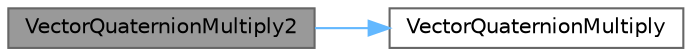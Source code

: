 digraph "VectorQuaternionMultiply2"
{
 // INTERACTIVE_SVG=YES
 // LATEX_PDF_SIZE
  bgcolor="transparent";
  edge [fontname=Helvetica,fontsize=10,labelfontname=Helvetica,labelfontsize=10];
  node [fontname=Helvetica,fontsize=10,shape=box,height=0.2,width=0.4];
  rankdir="LR";
  Node1 [id="Node000001",label="VectorQuaternionMultiply2",height=0.2,width=0.4,color="gray40", fillcolor="grey60", style="filled", fontcolor="black",tooltip="Multiplies two quaternions; the order matters."];
  Node1 -> Node2 [id="edge1_Node000001_Node000002",color="steelblue1",style="solid",tooltip=" "];
  Node2 [id="Node000002",label="VectorQuaternionMultiply",height=0.2,width=0.4,color="grey40", fillcolor="white", style="filled",URL="$dd/d4d/UnrealMathFPU_8h.html#a3fc694000579a67fb188f232a27c3935",tooltip="Multiplies two quaternions; the order matters."];
}
